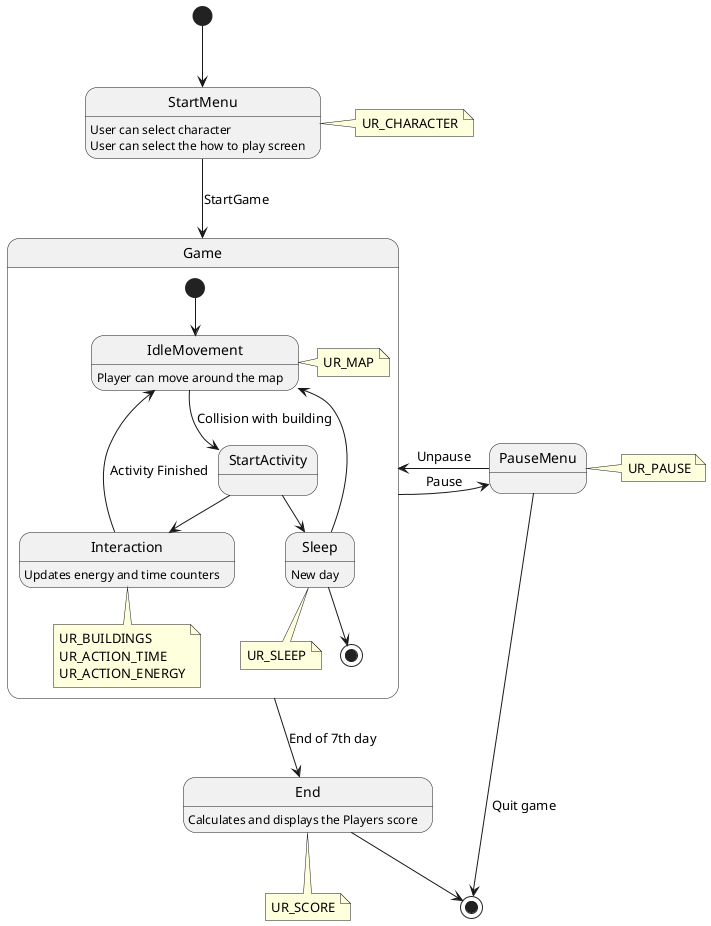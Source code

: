 @startuml
'https://plantuml.com/state-diagram

[*] --> StartMenu

state StartMenu {
    StartMenu: User can select character
    StartMenu: User can select the how to play screen
}


state Game{
    [*] --> IdleMovement

    IdleMovement: Player can move around the map

    IdleMovement --> StartActivity :Collision with building
    StartActivity -down-> Interaction
    StartActivity  --> Sleep
    Interaction -up-> IdleMovement:Activity Finished
    Interaction: Updates energy and time counters
    Sleep:New day
    Sleep --> IdleMovement
    Sleep --> [*]

    note bottom of Sleep
    UR_SLEEP
    end note

    note bottom of Interaction
    UR_BUILDINGS
    UR_ACTION_TIME
    UR_ACTION_ENERGY
    end note

    note right of IdleMovement
    UR_MAP
    end note
}

state End{
    End:Calculates and displays the Players score
}

state PauseMenu{

}

StartMenu -down-> Game: StartGame
Game -> PauseMenu: Pause
Game <- PauseMenu: Unpause
Game -down-> End: End of 7th day
End -down-> [*]
PauseMenu -down-> [*] : Quit game

note right of StartMenu
UR_CHARACTER
end note

note right of PauseMenu
UR_PAUSE
end note

note bottom of End
UR_SCORE
end note


@enduml
